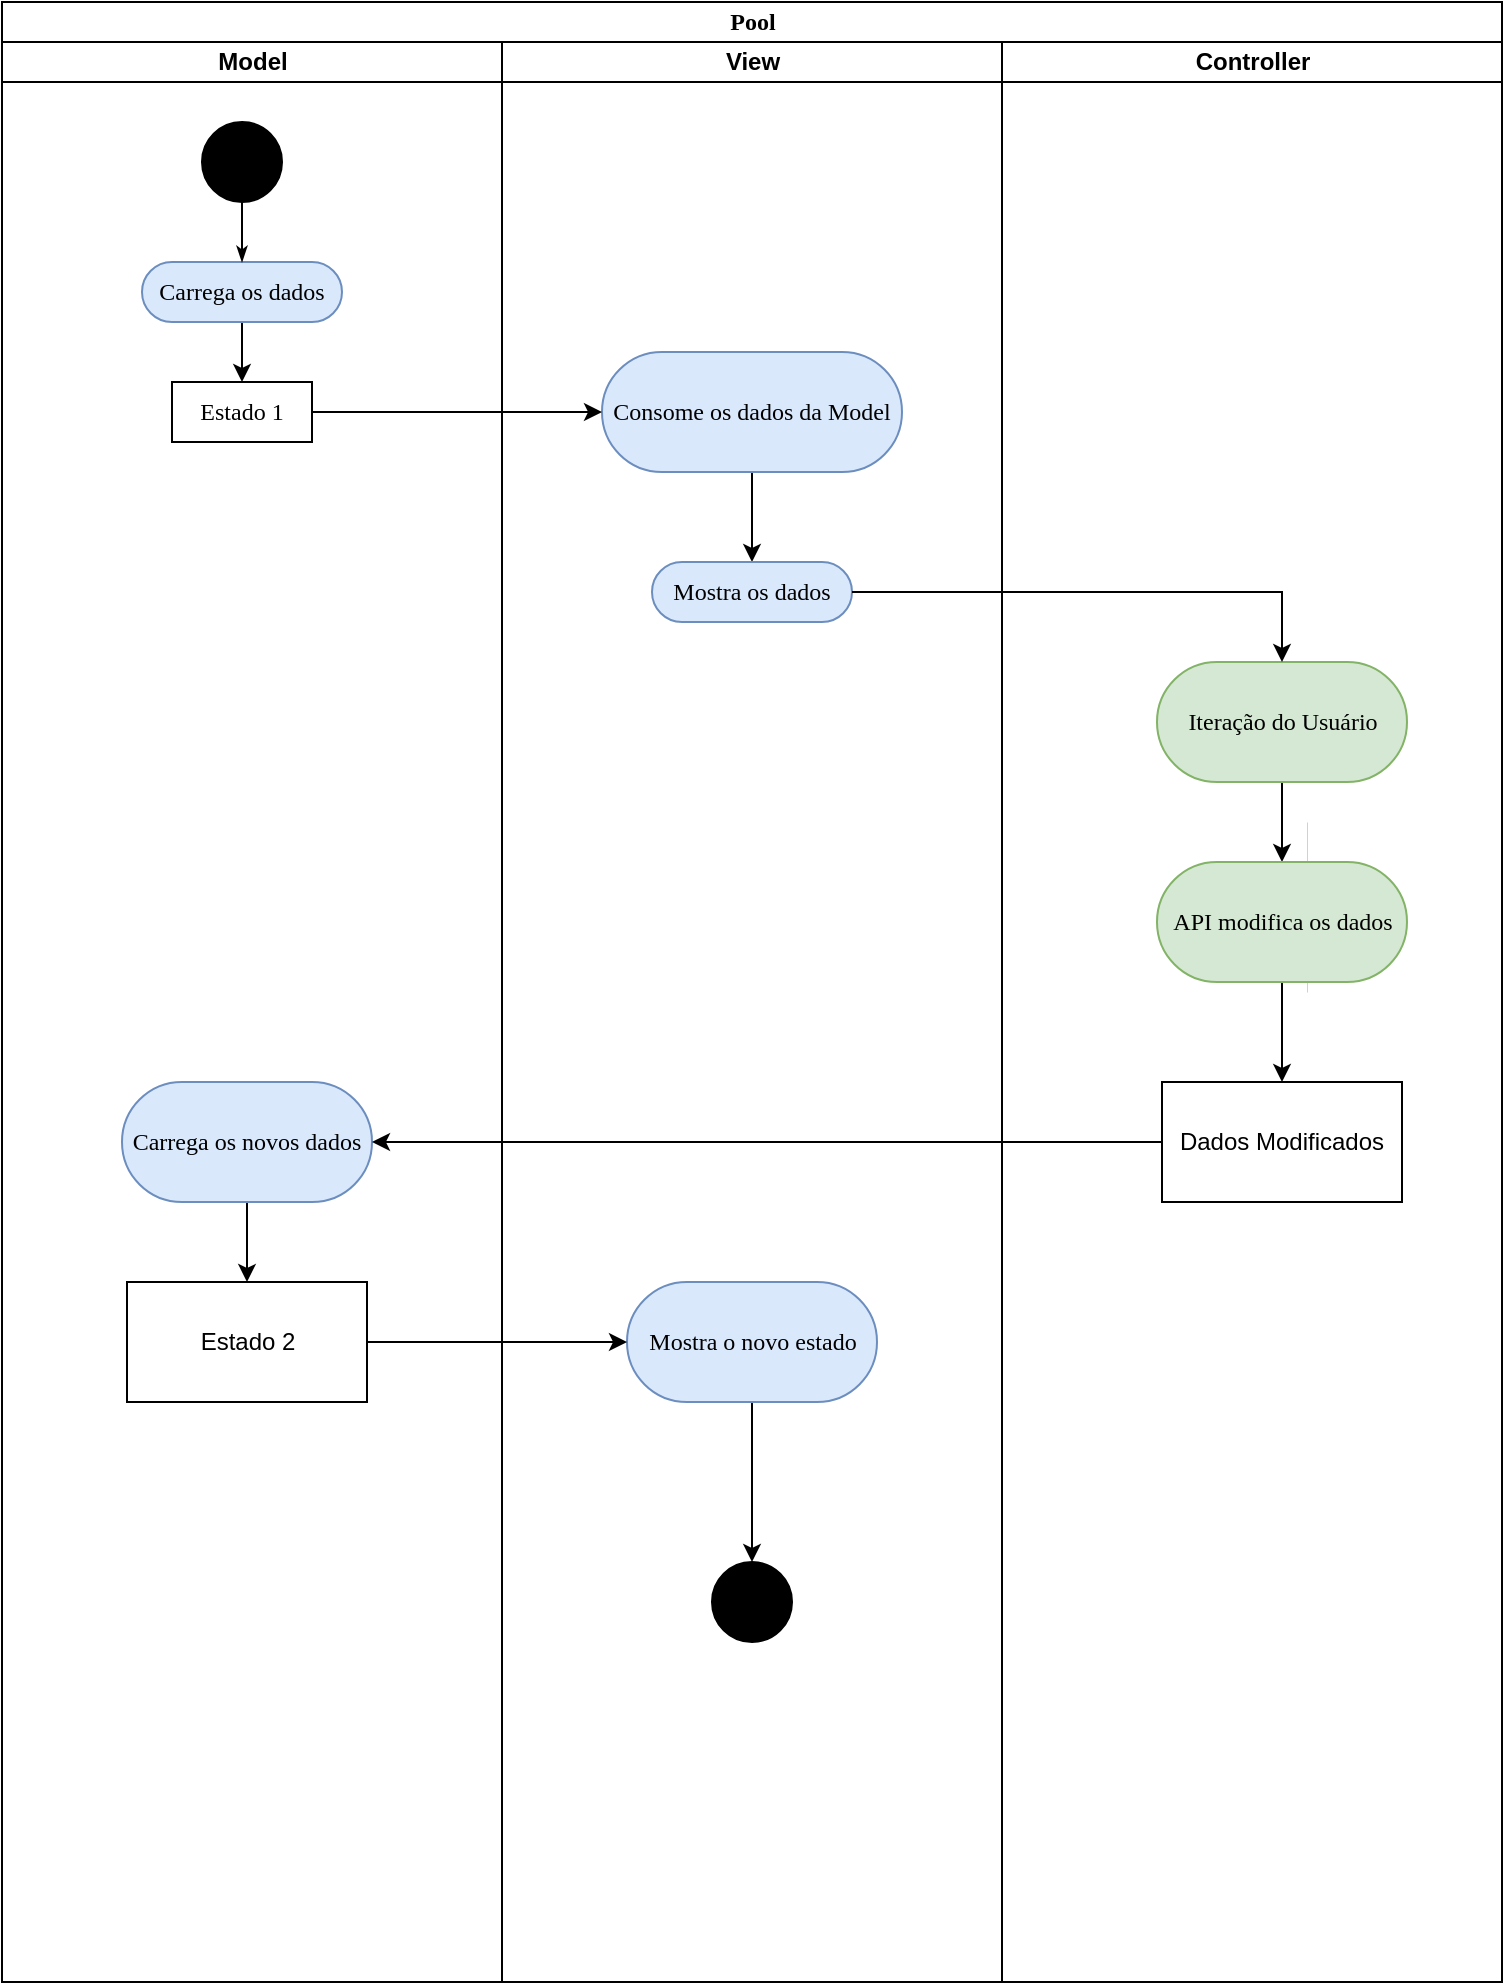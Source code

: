 <mxfile version="20.4.0" type="device"><diagram name="Page-1" id="0783ab3e-0a74-02c8-0abd-f7b4e66b4bec"><mxGraphModel dx="868" dy="482" grid="1" gridSize="10" guides="1" tooltips="1" connect="1" arrows="1" fold="1" page="1" pageScale="1" pageWidth="850" pageHeight="1100" background="none" math="0" shadow="0"><root><mxCell id="0"/><mxCell id="1" parent="0"/><mxCell id="1c1d494c118603dd-1" value="Pool" style="swimlane;html=1;childLayout=stackLayout;startSize=20;rounded=0;shadow=0;comic=0;labelBackgroundColor=none;strokeWidth=1;fontFamily=Verdana;fontSize=12;align=center;" parent="1" vertex="1"><mxGeometry x="40" y="20" width="750" height="990" as="geometry"/></mxCell><mxCell id="1c1d494c118603dd-2" value="Model" style="swimlane;html=1;startSize=20;" parent="1c1d494c118603dd-1" vertex="1"><mxGeometry y="20" width="250" height="970" as="geometry"/></mxCell><mxCell id="60571a20871a0731-4" value="" style="ellipse;whiteSpace=wrap;html=1;rounded=0;shadow=0;comic=0;labelBackgroundColor=none;strokeWidth=1;fillColor=#000000;fontFamily=Verdana;fontSize=12;align=center;" parent="1c1d494c118603dd-2" vertex="1"><mxGeometry x="100" y="40" width="40" height="40" as="geometry"/></mxCell><mxCell id="potDm5axvytx4nvFlOxw-9" value="" style="edgeStyle=orthogonalEdgeStyle;rounded=0;orthogonalLoop=1;jettySize=auto;html=1;" edge="1" parent="1c1d494c118603dd-2" source="60571a20871a0731-8" target="1c1d494c118603dd-10"><mxGeometry relative="1" as="geometry"/></mxCell><mxCell id="60571a20871a0731-8" value="Carrega os dados" style="rounded=1;whiteSpace=wrap;html=1;shadow=0;comic=0;labelBackgroundColor=none;strokeWidth=1;fontFamily=Verdana;fontSize=12;align=center;arcSize=50;fillColor=#dae8fc;strokeColor=#6c8ebf;" parent="1c1d494c118603dd-2" vertex="1"><mxGeometry x="70" y="110" width="100" height="30" as="geometry"/></mxCell><mxCell id="1c1d494c118603dd-27" style="edgeStyle=orthogonalEdgeStyle;rounded=0;html=1;labelBackgroundColor=none;startArrow=none;startFill=0;startSize=5;endArrow=classicThin;endFill=1;endSize=5;jettySize=auto;orthogonalLoop=1;strokeWidth=1;fontFamily=Verdana;fontSize=12" parent="1c1d494c118603dd-2" source="60571a20871a0731-4" target="60571a20871a0731-8" edge="1"><mxGeometry relative="1" as="geometry"/></mxCell><mxCell id="1c1d494c118603dd-10" value="Estado 1" style="rounded=0;whiteSpace=wrap;html=1;shadow=0;comic=0;labelBackgroundColor=none;strokeWidth=1;fontFamily=Verdana;fontSize=12;align=center;arcSize=50;" parent="1c1d494c118603dd-2" vertex="1"><mxGeometry x="85" y="170" width="70" height="30" as="geometry"/></mxCell><mxCell id="potDm5axvytx4nvFlOxw-36" style="edgeStyle=orthogonalEdgeStyle;rounded=0;orthogonalLoop=1;jettySize=auto;html=1;labelBackgroundColor=default;strokeColor=default;strokeWidth=1;endSize=6;" edge="1" parent="1c1d494c118603dd-2" source="potDm5axvytx4nvFlOxw-27" target="potDm5axvytx4nvFlOxw-35"><mxGeometry relative="1" as="geometry"/></mxCell><mxCell id="potDm5axvytx4nvFlOxw-27" value="Carrega os novos dados" style="rounded=1;whiteSpace=wrap;html=1;shadow=0;comic=0;labelBackgroundColor=none;strokeWidth=1;fontFamily=Verdana;fontSize=12;align=center;arcSize=50;fillColor=#dae8fc;strokeColor=#6c8ebf;" vertex="1" parent="1c1d494c118603dd-2"><mxGeometry x="60" y="520" width="125" height="60" as="geometry"/></mxCell><mxCell id="potDm5axvytx4nvFlOxw-35" value="Estado 2" style="rounded=0;whiteSpace=wrap;html=1;fillColor=#FFFFFF;" vertex="1" parent="1c1d494c118603dd-2"><mxGeometry x="62.5" y="620" width="120" height="60" as="geometry"/></mxCell><mxCell id="1c1d494c118603dd-3" value="View" style="swimlane;html=1;startSize=20;" parent="1c1d494c118603dd-1" vertex="1"><mxGeometry x="250" y="20" width="250" height="970" as="geometry"/></mxCell><mxCell id="potDm5axvytx4nvFlOxw-15" style="edgeStyle=orthogonalEdgeStyle;rounded=0;orthogonalLoop=1;jettySize=auto;html=1;" edge="1" parent="1c1d494c118603dd-3" source="1c1d494c118603dd-6" target="potDm5axvytx4nvFlOxw-12"><mxGeometry relative="1" as="geometry"/></mxCell><mxCell id="1c1d494c118603dd-6" value="Consome os dados da Model" style="rounded=1;whiteSpace=wrap;html=1;shadow=0;comic=0;labelBackgroundColor=none;strokeWidth=1;fontFamily=Verdana;fontSize=12;align=center;arcSize=50;fillColor=#dae8fc;strokeColor=#6c8ebf;" parent="1c1d494c118603dd-3" vertex="1"><mxGeometry x="50" y="155" width="150" height="60" as="geometry"/></mxCell><mxCell id="potDm5axvytx4nvFlOxw-12" value="Mostra os dados" style="rounded=1;whiteSpace=wrap;html=1;shadow=0;comic=0;labelBackgroundColor=none;strokeWidth=1;fontFamily=Verdana;fontSize=12;align=center;arcSize=50;fillColor=#dae8fc;strokeColor=#6c8ebf;" vertex="1" parent="1c1d494c118603dd-3"><mxGeometry x="75" y="260" width="100" height="30" as="geometry"/></mxCell><mxCell id="potDm5axvytx4nvFlOxw-39" style="edgeStyle=orthogonalEdgeStyle;rounded=0;orthogonalLoop=1;jettySize=auto;html=1;labelBackgroundColor=default;strokeColor=default;strokeWidth=1;endSize=6;" edge="1" parent="1c1d494c118603dd-3" source="potDm5axvytx4nvFlOxw-37" target="potDm5axvytx4nvFlOxw-38"><mxGeometry relative="1" as="geometry"/></mxCell><mxCell id="potDm5axvytx4nvFlOxw-37" value="Mostra o novo estado" style="rounded=1;whiteSpace=wrap;html=1;shadow=0;comic=0;labelBackgroundColor=none;strokeWidth=1;fontFamily=Verdana;fontSize=12;align=center;arcSize=50;fillColor=#dae8fc;strokeColor=#6c8ebf;" vertex="1" parent="1c1d494c118603dd-3"><mxGeometry x="62.5" y="620" width="125" height="60" as="geometry"/></mxCell><mxCell id="potDm5axvytx4nvFlOxw-38" value="" style="ellipse;whiteSpace=wrap;html=1;rounded=0;shadow=0;comic=0;labelBackgroundColor=none;strokeWidth=1;fillColor=#000000;fontFamily=Verdana;fontSize=12;align=center;" vertex="1" parent="1c1d494c118603dd-3"><mxGeometry x="105" y="760" width="40" height="40" as="geometry"/></mxCell><mxCell id="1c1d494c118603dd-4" value="Controller" style="swimlane;html=1;startSize=20;" parent="1c1d494c118603dd-1" vertex="1"><mxGeometry x="500" y="20" width="250" height="970" as="geometry"/></mxCell><mxCell id="potDm5axvytx4nvFlOxw-24" value="" style="edgeStyle=orthogonalEdgeStyle;rounded=0;orthogonalLoop=1;jettySize=auto;html=1;labelBackgroundColor=default;strokeColor=default;strokeWidth=0;endSize=0;" edge="1" parent="1c1d494c118603dd-4"><mxGeometry relative="1" as="geometry"><mxPoint x="152.5" y="390" as="sourcePoint"/><mxPoint x="152.5" y="475" as="targetPoint"/></mxGeometry></mxCell><mxCell id="potDm5axvytx4nvFlOxw-25" style="edgeStyle=orthogonalEdgeStyle;rounded=0;orthogonalLoop=1;jettySize=auto;html=1;labelBackgroundColor=default;strokeColor=default;strokeWidth=0;endSize=0;" edge="1" parent="1c1d494c118603dd-4"><mxGeometry relative="1" as="geometry"><mxPoint x="152.5" y="390" as="sourcePoint"/><mxPoint x="152.5" y="475" as="targetPoint"/></mxGeometry></mxCell><mxCell id="potDm5axvytx4nvFlOxw-31" value="" style="edgeStyle=orthogonalEdgeStyle;rounded=0;orthogonalLoop=1;jettySize=auto;html=1;labelBackgroundColor=default;strokeColor=default;strokeWidth=1;endSize=6;" edge="1" parent="1c1d494c118603dd-4" source="potDm5axvytx4nvFlOxw-14" target="potDm5axvytx4nvFlOxw-30"><mxGeometry relative="1" as="geometry"/></mxCell><mxCell id="potDm5axvytx4nvFlOxw-14" value="Iteração do Usuário" style="rounded=1;whiteSpace=wrap;html=1;shadow=0;comic=0;labelBackgroundColor=none;strokeWidth=1;fontFamily=Verdana;fontSize=12;align=center;arcSize=50;fillColor=#d5e8d4;strokeColor=#82b366;" vertex="1" parent="1c1d494c118603dd-4"><mxGeometry x="77.5" y="310" width="125" height="60" as="geometry"/></mxCell><mxCell id="potDm5axvytx4nvFlOxw-33" style="edgeStyle=orthogonalEdgeStyle;rounded=0;orthogonalLoop=1;jettySize=auto;html=1;labelBackgroundColor=default;strokeColor=default;strokeWidth=1;endSize=6;" edge="1" parent="1c1d494c118603dd-4" source="potDm5axvytx4nvFlOxw-30" target="potDm5axvytx4nvFlOxw-32"><mxGeometry relative="1" as="geometry"/></mxCell><mxCell id="potDm5axvytx4nvFlOxw-30" value="API modifica os dados" style="rounded=1;whiteSpace=wrap;html=1;shadow=0;comic=0;labelBackgroundColor=none;strokeWidth=1;fontFamily=Verdana;fontSize=12;align=center;arcSize=50;fillColor=#d5e8d4;strokeColor=#82b366;" vertex="1" parent="1c1d494c118603dd-4"><mxGeometry x="77.5" y="410" width="125" height="60" as="geometry"/></mxCell><mxCell id="potDm5axvytx4nvFlOxw-32" value="Dados Modificados" style="rounded=0;whiteSpace=wrap;html=1;fillColor=#FFFFFF;" vertex="1" parent="1c1d494c118603dd-4"><mxGeometry x="80" y="520" width="120" height="60" as="geometry"/></mxCell><mxCell id="potDm5axvytx4nvFlOxw-10" style="edgeStyle=orthogonalEdgeStyle;rounded=0;orthogonalLoop=1;jettySize=auto;html=1;entryX=0;entryY=0.5;entryDx=0;entryDy=0;" edge="1" parent="1c1d494c118603dd-1" source="1c1d494c118603dd-10" target="1c1d494c118603dd-6"><mxGeometry relative="1" as="geometry"/></mxCell><mxCell id="potDm5axvytx4nvFlOxw-16" style="edgeStyle=orthogonalEdgeStyle;rounded=0;orthogonalLoop=1;jettySize=auto;html=1;" edge="1" parent="1c1d494c118603dd-1" source="potDm5axvytx4nvFlOxw-12" target="potDm5axvytx4nvFlOxw-14"><mxGeometry relative="1" as="geometry"/></mxCell><mxCell id="potDm5axvytx4nvFlOxw-34" style="edgeStyle=orthogonalEdgeStyle;rounded=0;orthogonalLoop=1;jettySize=auto;html=1;entryX=1;entryY=0.5;entryDx=0;entryDy=0;labelBackgroundColor=default;strokeColor=default;strokeWidth=1;endSize=6;" edge="1" parent="1c1d494c118603dd-1" source="potDm5axvytx4nvFlOxw-32" target="potDm5axvytx4nvFlOxw-27"><mxGeometry relative="1" as="geometry"/></mxCell><mxCell id="potDm5axvytx4nvFlOxw-40" style="edgeStyle=orthogonalEdgeStyle;rounded=0;orthogonalLoop=1;jettySize=auto;html=1;entryX=0;entryY=0.5;entryDx=0;entryDy=0;labelBackgroundColor=default;strokeColor=default;strokeWidth=1;endSize=6;" edge="1" parent="1c1d494c118603dd-1" source="potDm5axvytx4nvFlOxw-35" target="potDm5axvytx4nvFlOxw-37"><mxGeometry relative="1" as="geometry"/></mxCell></root></mxGraphModel></diagram></mxfile>